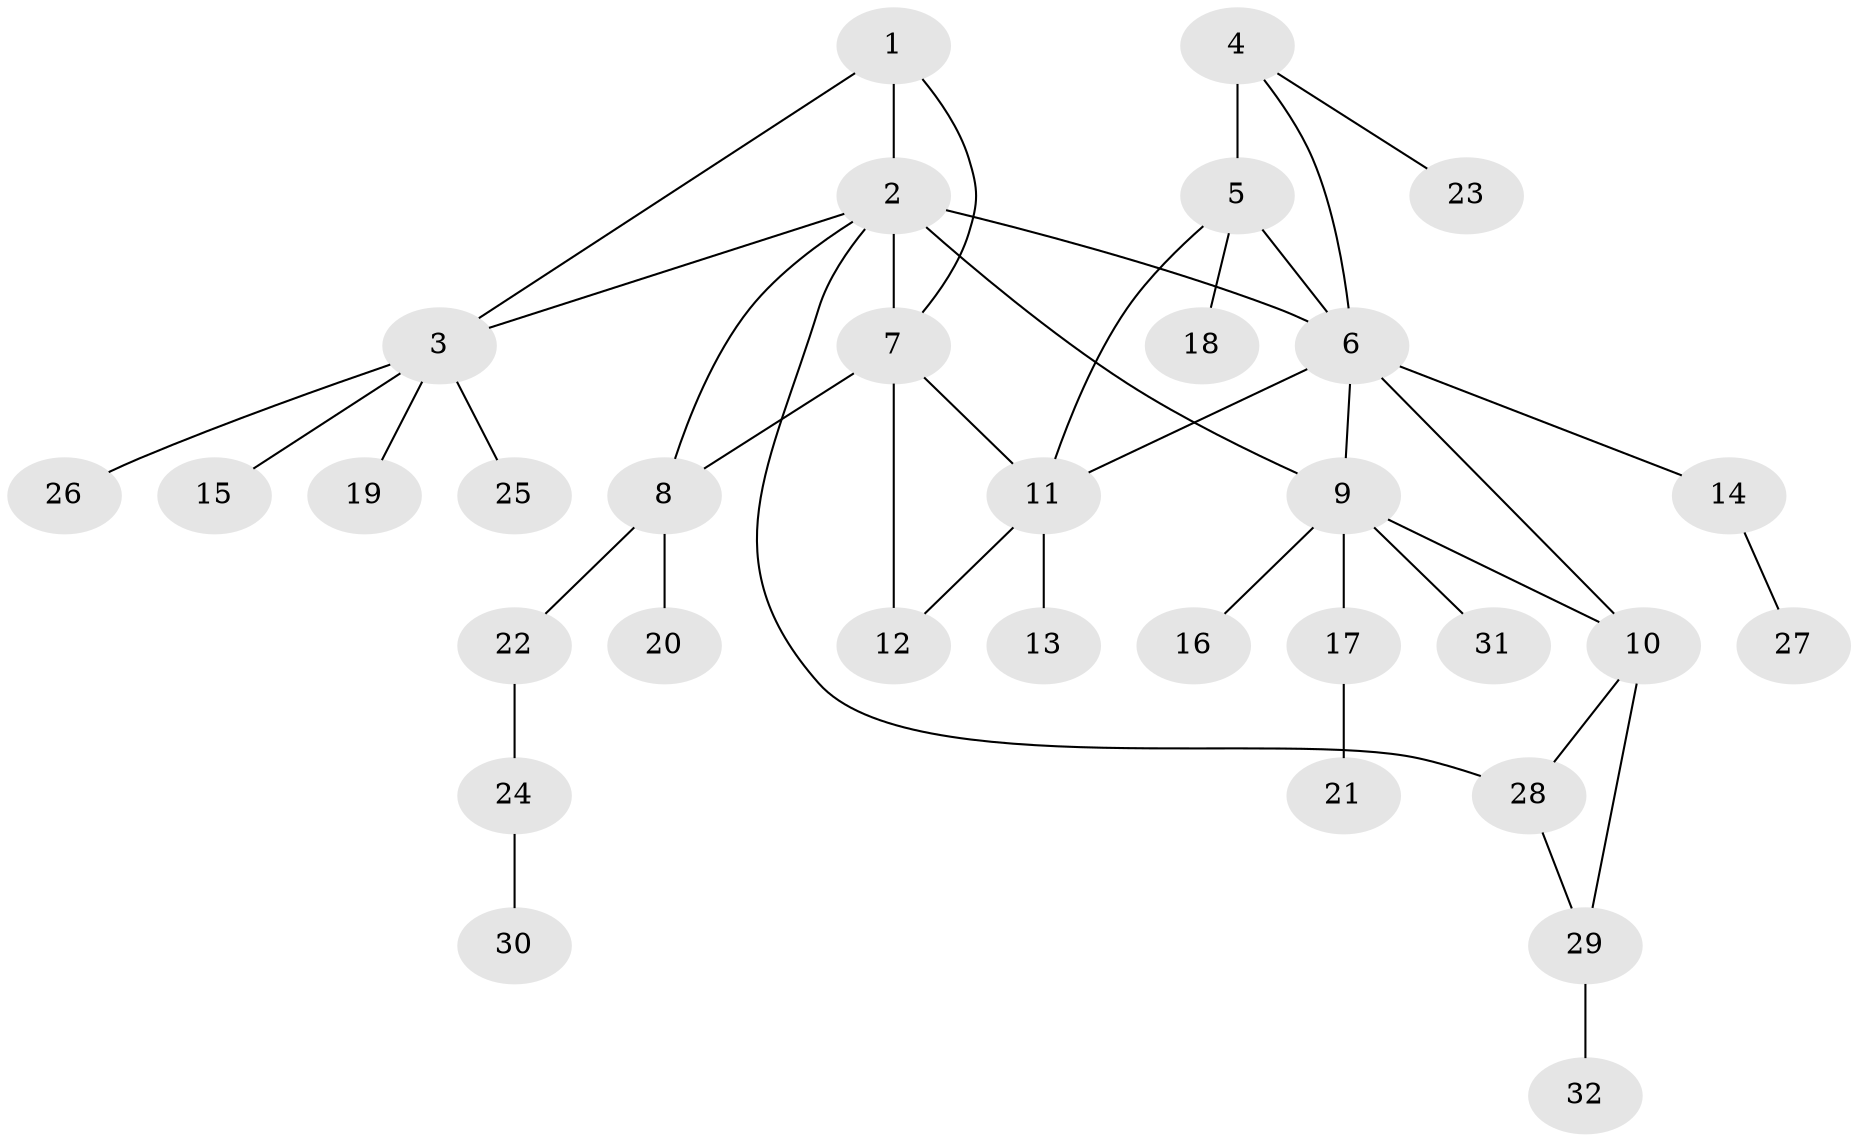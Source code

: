 // original degree distribution, {3: 0.09523809523809523, 7: 0.031746031746031744, 9: 0.015873015873015872, 5: 0.07936507936507936, 6: 0.031746031746031744, 8: 0.015873015873015872, 4: 0.047619047619047616, 1: 0.4444444444444444, 2: 0.23809523809523808}
// Generated by graph-tools (version 1.1) at 2025/52/03/04/25 22:52:07]
// undirected, 32 vertices, 42 edges
graph export_dot {
  node [color=gray90,style=filled];
  1;
  2;
  3;
  4;
  5;
  6;
  7;
  8;
  9;
  10;
  11;
  12;
  13;
  14;
  15;
  16;
  17;
  18;
  19;
  20;
  21;
  22;
  23;
  24;
  25;
  26;
  27;
  28;
  29;
  30;
  31;
  32;
  1 -- 2 [weight=1.0];
  1 -- 3 [weight=1.0];
  1 -- 7 [weight=1.0];
  2 -- 3 [weight=1.0];
  2 -- 6 [weight=5.0];
  2 -- 7 [weight=2.0];
  2 -- 8 [weight=1.0];
  2 -- 9 [weight=1.0];
  2 -- 28 [weight=1.0];
  3 -- 15 [weight=1.0];
  3 -- 19 [weight=1.0];
  3 -- 25 [weight=1.0];
  3 -- 26 [weight=1.0];
  4 -- 5 [weight=4.0];
  4 -- 6 [weight=1.0];
  4 -- 23 [weight=1.0];
  5 -- 6 [weight=2.0];
  5 -- 11 [weight=1.0];
  5 -- 18 [weight=1.0];
  6 -- 9 [weight=1.0];
  6 -- 10 [weight=2.0];
  6 -- 11 [weight=1.0];
  6 -- 14 [weight=1.0];
  7 -- 8 [weight=1.0];
  7 -- 11 [weight=1.0];
  7 -- 12 [weight=2.0];
  8 -- 20 [weight=1.0];
  8 -- 22 [weight=1.0];
  9 -- 10 [weight=1.0];
  9 -- 16 [weight=2.0];
  9 -- 17 [weight=1.0];
  9 -- 31 [weight=1.0];
  10 -- 28 [weight=1.0];
  10 -- 29 [weight=1.0];
  11 -- 12 [weight=1.0];
  11 -- 13 [weight=3.0];
  14 -- 27 [weight=1.0];
  17 -- 21 [weight=1.0];
  22 -- 24 [weight=1.0];
  24 -- 30 [weight=1.0];
  28 -- 29 [weight=1.0];
  29 -- 32 [weight=1.0];
}
